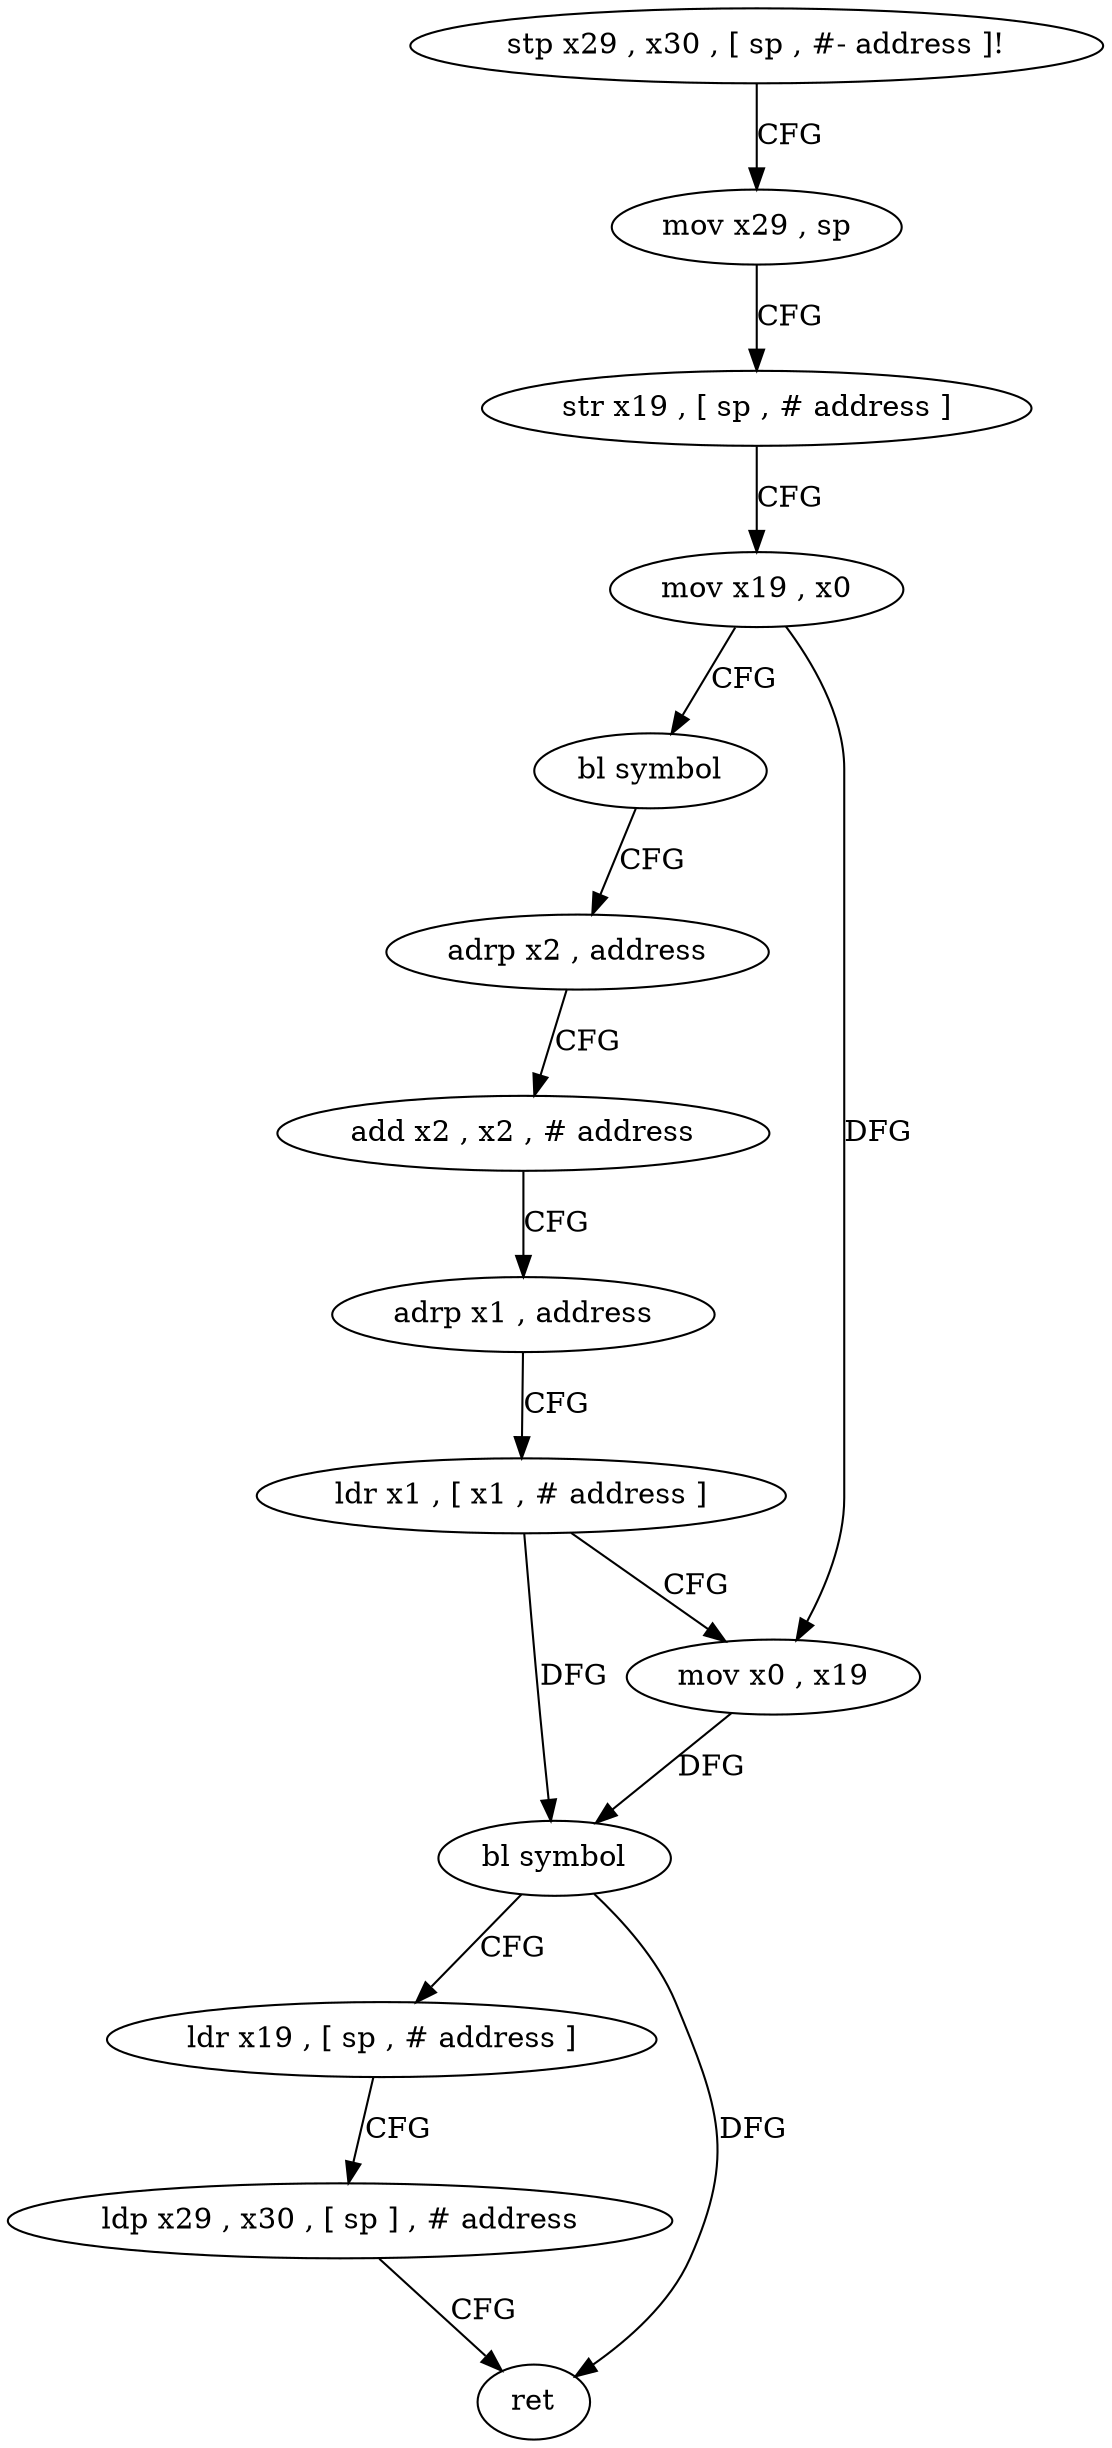 digraph "func" {
"276196" [label = "stp x29 , x30 , [ sp , #- address ]!" ]
"276200" [label = "mov x29 , sp" ]
"276204" [label = "str x19 , [ sp , # address ]" ]
"276208" [label = "mov x19 , x0" ]
"276212" [label = "bl symbol" ]
"276216" [label = "adrp x2 , address" ]
"276220" [label = "add x2 , x2 , # address" ]
"276224" [label = "adrp x1 , address" ]
"276228" [label = "ldr x1 , [ x1 , # address ]" ]
"276232" [label = "mov x0 , x19" ]
"276236" [label = "bl symbol" ]
"276240" [label = "ldr x19 , [ sp , # address ]" ]
"276244" [label = "ldp x29 , x30 , [ sp ] , # address" ]
"276248" [label = "ret" ]
"276196" -> "276200" [ label = "CFG" ]
"276200" -> "276204" [ label = "CFG" ]
"276204" -> "276208" [ label = "CFG" ]
"276208" -> "276212" [ label = "CFG" ]
"276208" -> "276232" [ label = "DFG" ]
"276212" -> "276216" [ label = "CFG" ]
"276216" -> "276220" [ label = "CFG" ]
"276220" -> "276224" [ label = "CFG" ]
"276224" -> "276228" [ label = "CFG" ]
"276228" -> "276232" [ label = "CFG" ]
"276228" -> "276236" [ label = "DFG" ]
"276232" -> "276236" [ label = "DFG" ]
"276236" -> "276240" [ label = "CFG" ]
"276236" -> "276248" [ label = "DFG" ]
"276240" -> "276244" [ label = "CFG" ]
"276244" -> "276248" [ label = "CFG" ]
}
